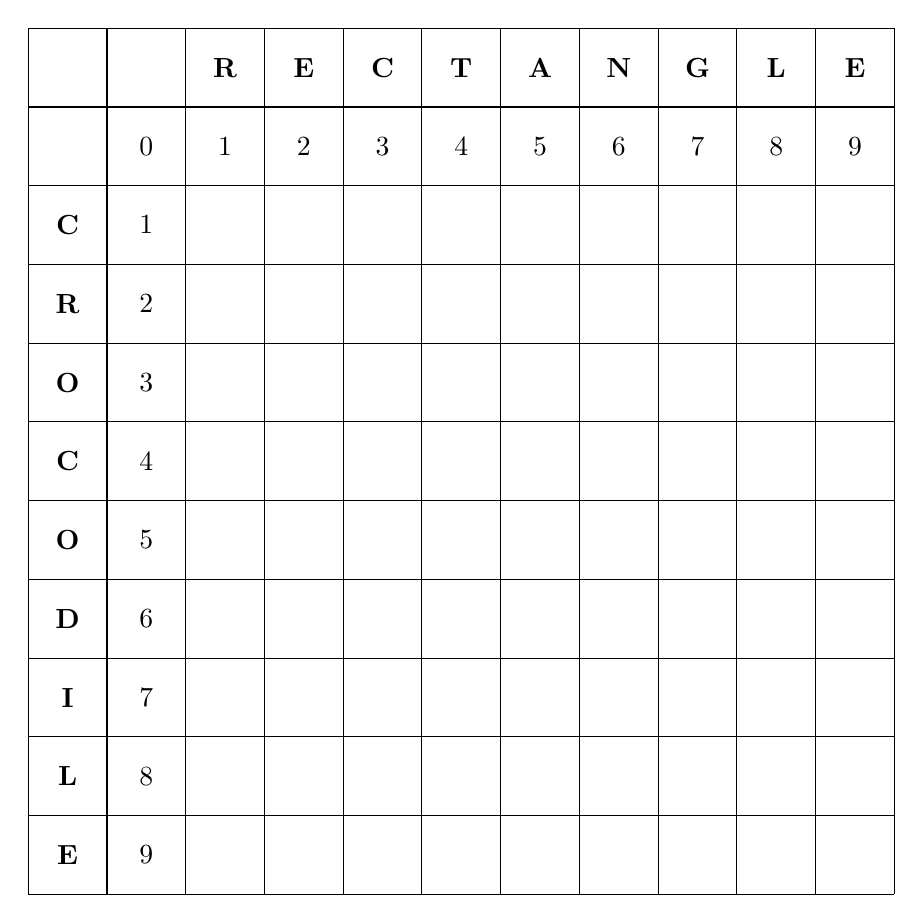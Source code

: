 \begin{tikzpicture}

% Lettres communes
%\fill[black!20] (4,-3) rectangle ++(1,1);
%\fill[black!20] (2,-5) rectangle ++(1,1);
%\fill[black!20] (6,-5) rectangle ++(1,1);

% Grille
\draw (-1,2) grid ++(11,-11);

% Mot 1
\node at (-0.5,-0.5) {\bf C};
\node at (-0.5,-1.5) {\bf R};
\node at (-0.5,-2.5) {\bf O};
\node at (-0.5,-3.5) {\bf C};
\node at (-0.5,-4.5) {\bf O};
\node at (-0.5,-5.5) {\bf D};
\node at (-0.5,-6.5) {\bf I};
\node at (-0.5,-7.5) {\bf L};
\node at (-0.5,-8.5) {\bf E};




% Mot 2
\node at (1.5,1.5) {\bf R};
\node at (2.5,1.5) {\bf E};
\node at (3.5,1.5) {\bf C};
\node at (4.5,1.5) {\bf T};
\node at (5.5,1.5) {\bf A};
\node at (6.5,1.5) {\bf N};
\node at (7.5,1.5) {\bf G};
\node at (8.5,1.5) {\bf L};
\node at (9.5,1.5) {\bf E};


% Initialisation
\foreach \i in {0,...,9}{
  \node at (\i+0.5,0.5) {$\i$};
}
\foreach \i in {1,...,9}{
  \node at (0.5,-\i+0.5) {$\i$};
}


% Cases intÃÂ©rieurs

% Ligne 1
% \node at (1.5,-0.5) {$0$};
% \node at (2.5,-0.5) {$1$};
% \node at (3.5,-0.5) {$2$};
% \node at (4.5,-0.5) {$3$};

% Ligne 2
% \node at (1.5,-1.5) {$1$};
% \node at (2.5,-1.5) {$1$};
% \node at (3.5,-1.5) {$1$};
% \node at (4.5,-1.5) {$2$};

% Ligne 3
% \node at (1.5,-2.5) {$2$};
% \node at (2.5,-2.5) {$2$};
% \node at (3.5,-2.5) {$2$};
% \node at (4.5,-2.5) {$2$};


\end{tikzpicture}